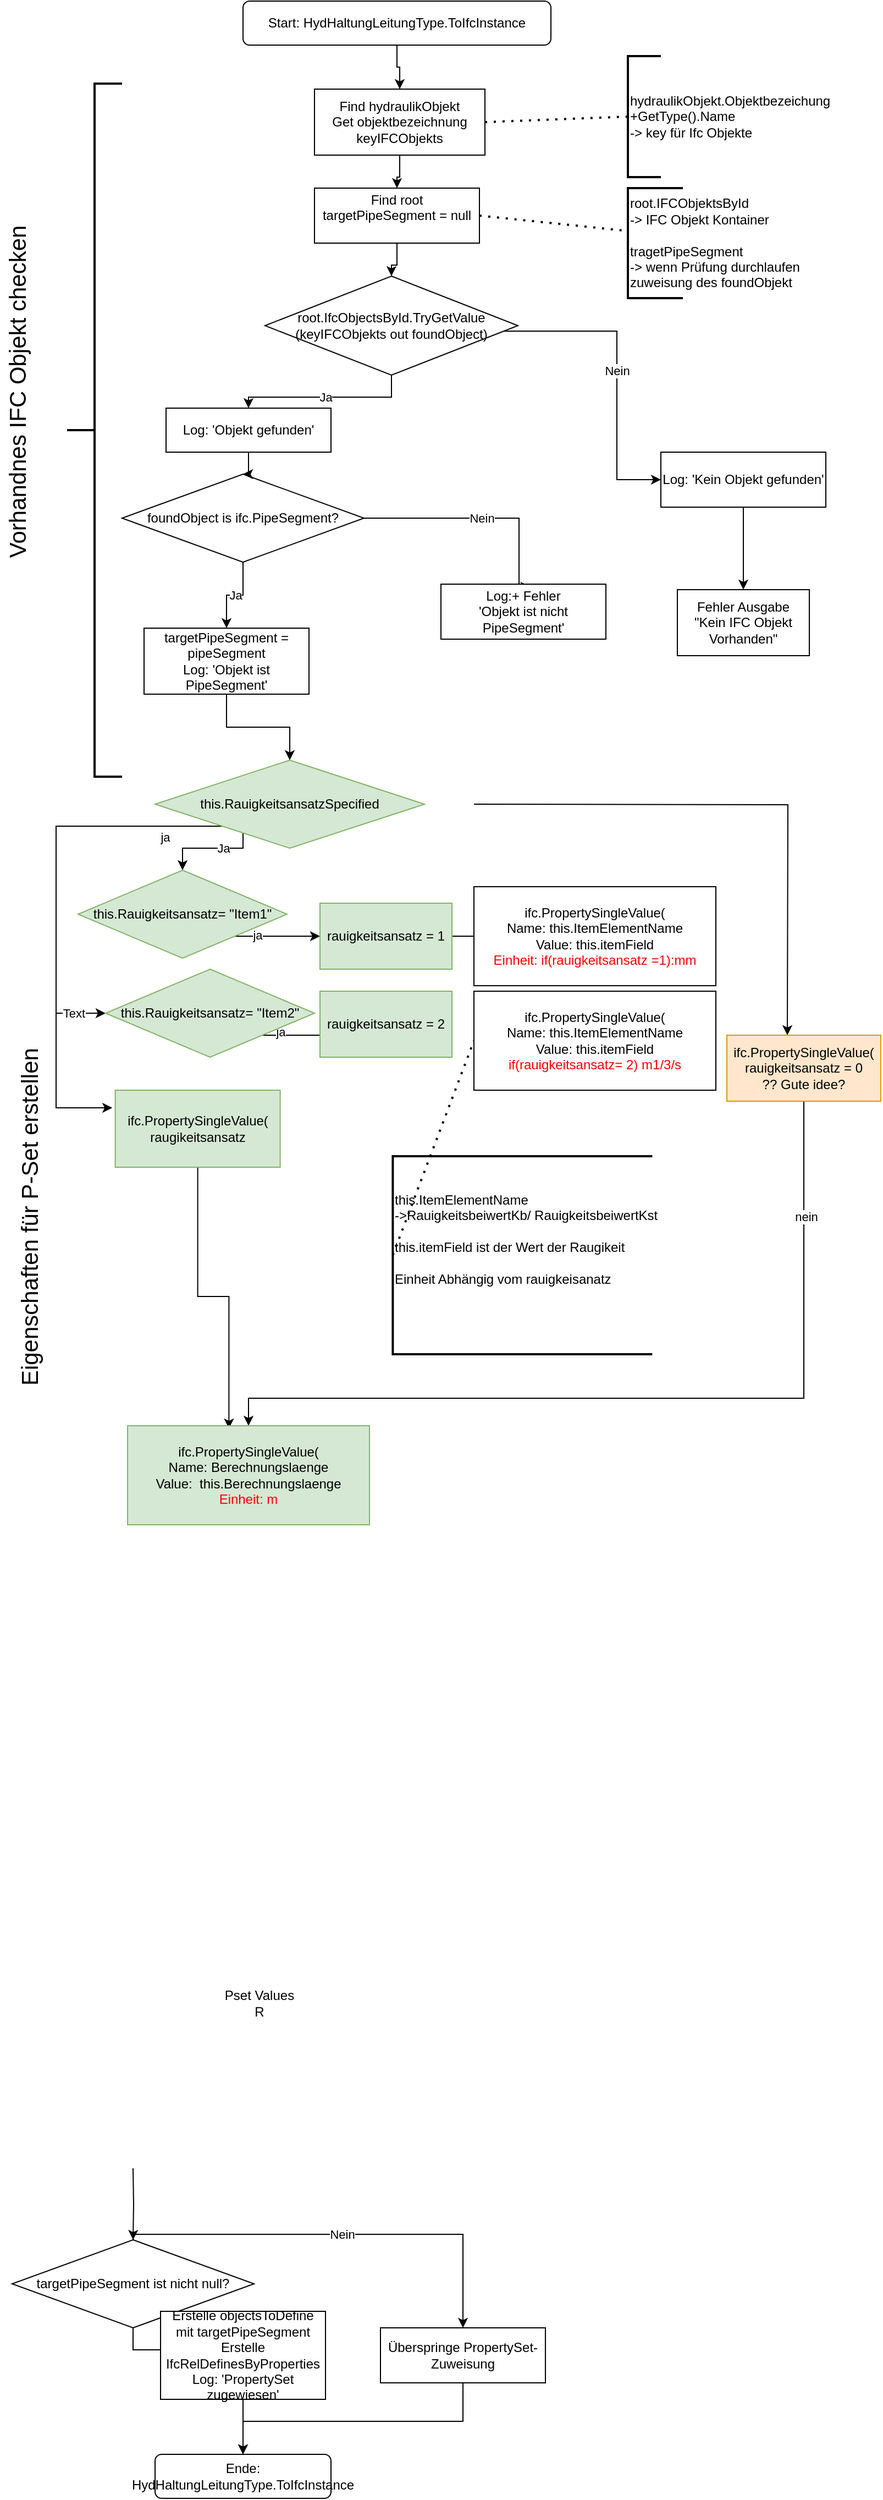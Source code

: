 <mxfile version="27.0.5">
  <diagram name="Page-1" id="I6leB8wDlI7fggWU5JeS">
    <mxGraphModel dx="1577" dy="1055" grid="1" gridSize="10" guides="1" tooltips="1" connect="1" arrows="1" fold="1" page="1" pageScale="1" pageWidth="827" pageHeight="1169" math="0" shadow="0">
      <root>
        <mxCell id="0" />
        <mxCell id="1" parent="0" />
        <mxCell id="8WQwYC8tGG0bYnsITIaO-70" value="Start: HydHaltungLeitungType.ToIfcInstance" style="rounded=1;whiteSpace=wrap;html=1;" parent="1" vertex="1">
          <mxGeometry x="270" y="20" width="280" height="40" as="geometry" />
        </mxCell>
        <mxCell id="8WQwYC8tGG0bYnsITIaO-71" value="&lt;div&gt;Find hydraulikObjekt&lt;br&gt;Get objektbezeichnung&lt;br&gt;keyIFCObjekts&lt;/div&gt;" style="whiteSpace=wrap;html=1;" parent="1" vertex="1">
          <mxGeometry x="335" y="100" width="155" height="60" as="geometry" />
        </mxCell>
        <mxCell id="8WQwYC8tGG0bYnsITIaO-72" value="Find root &lt;br&gt;targetPipeSegment = null&lt;div&gt;&lt;br&gt;&lt;/div&gt;" style="whiteSpace=wrap;html=1;" parent="1" vertex="1">
          <mxGeometry x="335" y="190" width="150" height="50" as="geometry" />
        </mxCell>
        <mxCell id="8WQwYC8tGG0bYnsITIaO-73" value="root.IfcObjectsById.TryGetValue&lt;br&gt;(keyIFCObjekts out foundObject)" style="rhombus;whiteSpace=wrap;html=1;" parent="1" vertex="1">
          <mxGeometry x="290" y="270" width="230" height="90" as="geometry" />
        </mxCell>
        <mxCell id="8WQwYC8tGG0bYnsITIaO-75" value="Ja" style="edgeStyle=orthogonalEdgeStyle;rounded=0;orthogonalLoop=1;jettySize=auto;html=1;" parent="1" source="8WQwYC8tGG0bYnsITIaO-73" target="8WQwYC8tGG0bYnsITIaO-76" edge="1">
          <mxGeometry relative="1" as="geometry">
            <mxPoint x="410" y="360" as="sourcePoint" />
          </mxGeometry>
        </mxCell>
        <mxCell id="8WQwYC8tGG0bYnsITIaO-76" value="Log: &#39;Objekt gefunden&#39;" style="whiteSpace=wrap;html=1;" parent="1" vertex="1">
          <mxGeometry x="200" y="390" width="150" height="40" as="geometry" />
        </mxCell>
        <mxCell id="8WQwYC8tGG0bYnsITIaO-77" value="foundObject is ifc.PipeSegment?" style="rhombus;whiteSpace=wrap;html=1;" parent="1" vertex="1">
          <mxGeometry x="160" y="450" width="220" height="80" as="geometry" />
        </mxCell>
        <mxCell id="8WQwYC8tGG0bYnsITIaO-78" value="Ja" style="edgeStyle=orthogonalEdgeStyle;rounded=0;orthogonalLoop=1;jettySize=auto;html=1;" parent="1" source="8WQwYC8tGG0bYnsITIaO-77" target="8WQwYC8tGG0bYnsITIaO-79" edge="1">
          <mxGeometry relative="1" as="geometry">
            <mxPoint x="410" y="540" as="sourcePoint" />
          </mxGeometry>
        </mxCell>
        <mxCell id="8WQwYC8tGG0bYnsITIaO-79" value="targetPipeSegment = pipeSegment&lt;br&gt;Log: &#39;Objekt ist PipeSegment&#39;" style="whiteSpace=wrap;html=1;" parent="1" vertex="1">
          <mxGeometry x="180" y="590" width="150" height="60" as="geometry" />
        </mxCell>
        <mxCell id="8WQwYC8tGG0bYnsITIaO-80" value="Nein" style="edgeStyle=orthogonalEdgeStyle;rounded=0;orthogonalLoop=1;jettySize=auto;html=1;exitX=1;exitY=0.5;exitDx=0;exitDy=0;entryX=0.542;entryY=0.047;entryDx=0;entryDy=0;entryPerimeter=0;" parent="1" source="8WQwYC8tGG0bYnsITIaO-77" target="8WQwYC8tGG0bYnsITIaO-81" edge="1">
          <mxGeometry relative="1" as="geometry">
            <mxPoint x="303.75" y="500.0" as="sourcePoint" />
            <mxPoint x="521.25" y="559" as="targetPoint" />
            <Array as="points">
              <mxPoint x="521" y="490" />
            </Array>
          </mxGeometry>
        </mxCell>
        <mxCell id="8WQwYC8tGG0bYnsITIaO-81" value="Log:+ Fehler&lt;br&gt; &#39;Objekt ist nicht PipeSegment&#39;" style="whiteSpace=wrap;html=1;" parent="1" vertex="1">
          <mxGeometry x="450" y="550" width="150" height="50" as="geometry" />
        </mxCell>
        <mxCell id="8WQwYC8tGG0bYnsITIaO-82" value="Nein" style="edgeStyle=orthogonalEdgeStyle;rounded=0;orthogonalLoop=1;jettySize=auto;html=1;entryX=0;entryY=0.5;entryDx=0;entryDy=0;" parent="1" source="8WQwYC8tGG0bYnsITIaO-73" target="8WQwYC8tGG0bYnsITIaO-83" edge="1">
          <mxGeometry relative="1" as="geometry">
            <mxPoint x="520" y="320" as="sourcePoint" />
            <mxPoint x="610" y="320" as="targetPoint" />
            <Array as="points">
              <mxPoint x="610" y="320" />
              <mxPoint x="610" y="455" />
            </Array>
          </mxGeometry>
        </mxCell>
        <mxCell id="3h3WluHekqM8FcVTlRh4-4" value="" style="edgeStyle=orthogonalEdgeStyle;rounded=0;orthogonalLoop=1;jettySize=auto;html=1;" edge="1" parent="1" source="8WQwYC8tGG0bYnsITIaO-83" target="3h3WluHekqM8FcVTlRh4-3">
          <mxGeometry relative="1" as="geometry" />
        </mxCell>
        <mxCell id="8WQwYC8tGG0bYnsITIaO-83" value="Log: &#39;Kein Objekt gefunden&#39;" style="whiteSpace=wrap;html=1;" parent="1" vertex="1">
          <mxGeometry x="650" y="430" width="150" height="50" as="geometry" />
        </mxCell>
        <mxCell id="8WQwYC8tGG0bYnsITIaO-85" value="targetPipeSegment ist nicht null?" style="rhombus;whiteSpace=wrap;html=1;" parent="1" vertex="1">
          <mxGeometry x="60" y="2055" width="220" height="80" as="geometry" />
        </mxCell>
        <mxCell id="8WQwYC8tGG0bYnsITIaO-86" value="Ja" style="edgeStyle=orthogonalEdgeStyle;rounded=0;orthogonalLoop=1;jettySize=auto;html=1;" parent="1" source="8WQwYC8tGG0bYnsITIaO-85" target="8WQwYC8tGG0bYnsITIaO-87" edge="1">
          <mxGeometry relative="1" as="geometry">
            <mxPoint x="270" y="2090" as="sourcePoint" />
          </mxGeometry>
        </mxCell>
        <mxCell id="8WQwYC8tGG0bYnsITIaO-87" value="Erstelle objectsToDefine mit targetPipeSegment&lt;br&gt;Erstelle IfcRelDefinesByProperties&lt;br&gt;Log: &#39;PropertySet zugewiesen&#39;" style="whiteSpace=wrap;html=1;" parent="1" vertex="1">
          <mxGeometry x="195" y="2120" width="150" height="80" as="geometry" />
        </mxCell>
        <mxCell id="8WQwYC8tGG0bYnsITIaO-88" value="Nein" style="edgeStyle=orthogonalEdgeStyle;rounded=0;orthogonalLoop=1;jettySize=auto;html=1;" parent="1" source="8WQwYC8tGG0bYnsITIaO-85" target="8WQwYC8tGG0bYnsITIaO-89" edge="1">
          <mxGeometry relative="1" as="geometry">
            <mxPoint x="380" y="2050" as="sourcePoint" />
            <mxPoint x="470" y="2050" as="targetPoint" />
            <Array as="points">
              <mxPoint x="470" y="2050" />
              <mxPoint x="470" y="2160" />
            </Array>
          </mxGeometry>
        </mxCell>
        <mxCell id="8WQwYC8tGG0bYnsITIaO-89" value="Überspringe PropertySet-Zuweisung" style="whiteSpace=wrap;html=1;" parent="1" vertex="1">
          <mxGeometry x="395" y="2135" width="150" height="50" as="geometry" />
        </mxCell>
        <mxCell id="8WQwYC8tGG0bYnsITIaO-90" value="Ende: HydHaltungLeitungType.ToIfcInstance" style="rounded=1;whiteSpace=wrap;html=1;" parent="1" vertex="1">
          <mxGeometry x="190" y="2250" width="160" height="40" as="geometry" />
        </mxCell>
        <mxCell id="8WQwYC8tGG0bYnsITIaO-91" value="" style="edgeStyle=orthogonalEdgeStyle;rounded=0;orthogonalLoop=1;jettySize=auto;html=1;" parent="1" source="8WQwYC8tGG0bYnsITIaO-70" target="8WQwYC8tGG0bYnsITIaO-71" edge="1">
          <mxGeometry relative="1" as="geometry" />
        </mxCell>
        <mxCell id="8WQwYC8tGG0bYnsITIaO-92" value="" style="edgeStyle=orthogonalEdgeStyle;rounded=0;orthogonalLoop=1;jettySize=auto;html=1;" parent="1" source="8WQwYC8tGG0bYnsITIaO-71" target="8WQwYC8tGG0bYnsITIaO-72" edge="1">
          <mxGeometry relative="1" as="geometry" />
        </mxCell>
        <mxCell id="8WQwYC8tGG0bYnsITIaO-93" value="" style="edgeStyle=orthogonalEdgeStyle;rounded=0;orthogonalLoop=1;jettySize=auto;html=1;" parent="1" source="8WQwYC8tGG0bYnsITIaO-72" target="8WQwYC8tGG0bYnsITIaO-73" edge="1">
          <mxGeometry relative="1" as="geometry" />
        </mxCell>
        <mxCell id="8WQwYC8tGG0bYnsITIaO-94" value="" style="edgeStyle=orthogonalEdgeStyle;rounded=0;orthogonalLoop=1;jettySize=auto;html=1;" parent="1" source="8WQwYC8tGG0bYnsITIaO-76" target="8WQwYC8tGG0bYnsITIaO-77" edge="1">
          <mxGeometry relative="1" as="geometry" />
        </mxCell>
        <mxCell id="8WQwYC8tGG0bYnsITIaO-95" value="" style="edgeStyle=orthogonalEdgeStyle;rounded=0;orthogonalLoop=1;jettySize=auto;html=1;" parent="1" source="8WQwYC8tGG0bYnsITIaO-79" target="3h3WluHekqM8FcVTlRh4-9" edge="1">
          <mxGeometry relative="1" as="geometry">
            <mxPoint x="290" y="720" as="targetPoint" />
          </mxGeometry>
        </mxCell>
        <mxCell id="8WQwYC8tGG0bYnsITIaO-98" value="" style="edgeStyle=orthogonalEdgeStyle;rounded=0;orthogonalLoop=1;jettySize=auto;html=1;" parent="1" target="8WQwYC8tGG0bYnsITIaO-85" edge="1">
          <mxGeometry relative="1" as="geometry">
            <mxPoint x="170" y="1990" as="sourcePoint" />
          </mxGeometry>
        </mxCell>
        <mxCell id="8WQwYC8tGG0bYnsITIaO-99" value="" style="edgeStyle=orthogonalEdgeStyle;rounded=0;orthogonalLoop=1;jettySize=auto;html=1;" parent="1" source="8WQwYC8tGG0bYnsITIaO-87" target="8WQwYC8tGG0bYnsITIaO-90" edge="1">
          <mxGeometry relative="1" as="geometry" />
        </mxCell>
        <mxCell id="8WQwYC8tGG0bYnsITIaO-100" value="" style="edgeStyle=orthogonalEdgeStyle;rounded=0;orthogonalLoop=1;jettySize=auto;html=1;" parent="1" source="8WQwYC8tGG0bYnsITIaO-89" target="8WQwYC8tGG0bYnsITIaO-90" edge="1">
          <mxGeometry relative="1" as="geometry">
            <Array as="points">
              <mxPoint x="470" y="2220" />
              <mxPoint x="270" y="2220" />
            </Array>
          </mxGeometry>
        </mxCell>
        <mxCell id="8WQwYC8tGG0bYnsITIaO-101" value="&lt;br&gt;&lt;br&gt;hydraulikObjekt.Objektbezeichung&lt;br&gt;+GetType().Name&lt;br&gt;&lt;div&gt;-&amp;gt; key für Ifc Objekte&lt;/div&gt;&lt;div&gt;&lt;br&gt;&lt;/div&gt;&lt;div&gt;&lt;br&gt;&lt;/div&gt;" style="strokeWidth=2;html=1;shape=mxgraph.flowchart.annotation_1;align=left;pointerEvents=1;" parent="1" vertex="1">
          <mxGeometry x="620" y="70" width="30" height="110" as="geometry" />
        </mxCell>
        <mxCell id="8WQwYC8tGG0bYnsITIaO-103" value="root.IFCObjektsById&lt;br&gt;-&amp;gt; IFC Objekt Kontainer&lt;br&gt;&lt;br&gt;tragetPipeSegment &lt;br&gt;-&amp;gt; wenn Prüfung durchlaufen &lt;br&gt;zuweisung des foundObjekt" style="strokeWidth=2;html=1;shape=mxgraph.flowchart.annotation_1;align=left;pointerEvents=1;" parent="1" vertex="1">
          <mxGeometry x="620" y="190" width="50" height="100" as="geometry" />
        </mxCell>
        <mxCell id="8WQwYC8tGG0bYnsITIaO-104" value="" style="endArrow=none;dashed=1;html=1;dashPattern=1 3;strokeWidth=2;rounded=0;entryX=-0.047;entryY=0.387;entryDx=0;entryDy=0;entryPerimeter=0;exitX=1;exitY=0.5;exitDx=0;exitDy=0;" parent="1" source="8WQwYC8tGG0bYnsITIaO-72" target="8WQwYC8tGG0bYnsITIaO-103" edge="1">
          <mxGeometry width="50" height="50" relative="1" as="geometry">
            <mxPoint x="510" y="350" as="sourcePoint" />
            <mxPoint x="560" y="300" as="targetPoint" />
          </mxGeometry>
        </mxCell>
        <mxCell id="8WQwYC8tGG0bYnsITIaO-105" value="" style="endArrow=none;dashed=1;html=1;dashPattern=1 3;strokeWidth=2;rounded=0;exitX=1;exitY=0.5;exitDx=0;exitDy=0;entryX=0;entryY=0.5;entryDx=0;entryDy=0;entryPerimeter=0;" parent="1" source="8WQwYC8tGG0bYnsITIaO-71" target="8WQwYC8tGG0bYnsITIaO-101" edge="1">
          <mxGeometry width="50" height="50" relative="1" as="geometry">
            <mxPoint x="510" y="130" as="sourcePoint" />
            <mxPoint x="600" y="150" as="targetPoint" />
          </mxGeometry>
        </mxCell>
        <mxCell id="3h3WluHekqM8FcVTlRh4-3" value="Fehler Ausgabe&lt;br&gt;&quot;Kein IFC Objekt Vorhanden&quot;" style="whiteSpace=wrap;html=1;" vertex="1" parent="1">
          <mxGeometry x="665" y="555" width="120" height="60" as="geometry" />
        </mxCell>
        <mxCell id="3h3WluHekqM8FcVTlRh4-6" value="" style="strokeWidth=2;html=1;shape=mxgraph.flowchart.annotation_2;align=left;labelPosition=right;pointerEvents=1;" vertex="1" parent="1">
          <mxGeometry x="110" y="95" width="50" height="630" as="geometry" />
        </mxCell>
        <mxCell id="3h3WluHekqM8FcVTlRh4-7" value="&lt;font style=&quot;font-size: 21px;&quot;&gt;Vorhandnes IFC Objekt checken&lt;/font&gt;" style="text;html=1;align=center;verticalAlign=middle;whiteSpace=wrap;rounded=0;rotation=-90;" vertex="1" parent="1">
          <mxGeometry x="-130" y="360" width="388.93" height="30" as="geometry" />
        </mxCell>
        <mxCell id="3h3WluHekqM8FcVTlRh4-8" value="&lt;font style=&quot;font-size: 21px;&quot;&gt;Eigenschaften für P-Set erstellen&lt;/font&gt;" style="text;html=1;align=center;verticalAlign=middle;whiteSpace=wrap;rounded=0;rotation=-90;" vertex="1" parent="1">
          <mxGeometry x="-118.93" y="1110" width="388.93" height="30" as="geometry" />
        </mxCell>
        <mxCell id="3h3WluHekqM8FcVTlRh4-11" value="Ja" style="edgeStyle=orthogonalEdgeStyle;rounded=0;orthogonalLoop=1;jettySize=auto;html=1;exitX=0;exitY=1;exitDx=0;exitDy=0;" edge="1" parent="1" source="3h3WluHekqM8FcVTlRh4-9" target="3h3WluHekqM8FcVTlRh4-13">
          <mxGeometry relative="1" as="geometry">
            <mxPoint x="250" y="860" as="targetPoint" />
            <Array as="points">
              <mxPoint x="270" y="770" />
              <mxPoint x="270" y="790" />
              <mxPoint x="215" y="790" />
            </Array>
          </mxGeometry>
        </mxCell>
        <mxCell id="3h3WluHekqM8FcVTlRh4-18" style="edgeStyle=orthogonalEdgeStyle;rounded=0;orthogonalLoop=1;jettySize=auto;html=1;exitX=0;exitY=1;exitDx=0;exitDy=0;entryX=0;entryY=0.5;entryDx=0;entryDy=0;" edge="1" parent="1" source="3h3WluHekqM8FcVTlRh4-9" target="3h3WluHekqM8FcVTlRh4-19">
          <mxGeometry relative="1" as="geometry">
            <mxPoint x="170" y="1110" as="targetPoint" />
            <Array as="points">
              <mxPoint x="100" y="770" />
              <mxPoint x="100" y="940" />
            </Array>
          </mxGeometry>
        </mxCell>
        <mxCell id="3h3WluHekqM8FcVTlRh4-39" value="Text" style="edgeLabel;html=1;align=center;verticalAlign=middle;resizable=0;points=[];" vertex="1" connectable="0" parent="3h3WluHekqM8FcVTlRh4-18">
          <mxGeometry x="0.837" relative="1" as="geometry">
            <mxPoint as="offset" />
          </mxGeometry>
        </mxCell>
        <mxCell id="3h3WluHekqM8FcVTlRh4-23" style="edgeStyle=orthogonalEdgeStyle;rounded=0;orthogonalLoop=1;jettySize=auto;html=1;exitX=0;exitY=1;exitDx=0;exitDy=0;entryX=-0.018;entryY=0.233;entryDx=0;entryDy=0;entryPerimeter=0;" edge="1" parent="1" source="3h3WluHekqM8FcVTlRh4-9" target="3h3WluHekqM8FcVTlRh4-25">
          <mxGeometry relative="1" as="geometry">
            <mxPoint x="140" y="1030" as="targetPoint" />
            <mxPoint x="261.22" y="770" as="sourcePoint" />
            <Array as="points">
              <mxPoint x="100" y="770" />
              <mxPoint x="100" y="1026" />
              <mxPoint x="151" y="1026" />
            </Array>
          </mxGeometry>
        </mxCell>
        <mxCell id="3h3WluHekqM8FcVTlRh4-38" value="ja" style="edgeLabel;html=1;align=center;verticalAlign=middle;resizable=0;points=[];" vertex="1" connectable="0" parent="3h3WluHekqM8FcVTlRh4-23">
          <mxGeometry x="-0.747" y="1" relative="1" as="geometry">
            <mxPoint x="5" y="9" as="offset" />
          </mxGeometry>
        </mxCell>
        <mxCell id="3h3WluHekqM8FcVTlRh4-34" style="rounded=0;orthogonalLoop=1;jettySize=auto;html=1;exitX=0.5;exitY=1;exitDx=0;exitDy=0;entryX=0.5;entryY=0;entryDx=0;entryDy=0;edgeStyle=elbowEdgeStyle;elbow=vertical;" edge="1" parent="1" source="3h3WluHekqM8FcVTlRh4-40" target="3h3WluHekqM8FcVTlRh4-36">
          <mxGeometry relative="1" as="geometry">
            <mxPoint x="240" y="1600" as="targetPoint" />
            <Array as="points">
              <mxPoint x="500" y="1290" />
            </Array>
          </mxGeometry>
        </mxCell>
        <mxCell id="3h3WluHekqM8FcVTlRh4-35" value="nein" style="edgeLabel;html=1;align=center;verticalAlign=middle;resizable=0;points=[];" vertex="1" connectable="0" parent="3h3WluHekqM8FcVTlRh4-34">
          <mxGeometry x="-0.737" y="2" relative="1" as="geometry">
            <mxPoint as="offset" />
          </mxGeometry>
        </mxCell>
        <mxCell id="3h3WluHekqM8FcVTlRh4-41" style="edgeStyle=orthogonalEdgeStyle;rounded=0;orthogonalLoop=1;jettySize=auto;html=1;entryX=0.5;entryY=0;entryDx=0;entryDy=0;" edge="1" parent="1">
          <mxGeometry relative="1" as="geometry">
            <mxPoint x="480.0" y="750" as="sourcePoint" />
            <mxPoint x="765" y="960" as="targetPoint" />
          </mxGeometry>
        </mxCell>
        <mxCell id="3h3WluHekqM8FcVTlRh4-9" value="this.RauigkeitsansatzSpecified" style="rhombus;whiteSpace=wrap;html=1;fillColor=#d5e8d4;strokeColor=#82b366;" vertex="1" parent="1">
          <mxGeometry x="190" y="710" width="245" height="80" as="geometry" />
        </mxCell>
        <mxCell id="3h3WluHekqM8FcVTlRh4-14" style="edgeStyle=orthogonalEdgeStyle;rounded=0;orthogonalLoop=1;jettySize=auto;html=1;exitX=0;exitY=1;exitDx=0;exitDy=0;" edge="1" parent="1" source="3h3WluHekqM8FcVTlRh4-13" target="3h3WluHekqM8FcVTlRh4-17">
          <mxGeometry relative="1" as="geometry">
            <mxPoint x="160" y="910" as="targetPoint" />
          </mxGeometry>
        </mxCell>
        <mxCell id="3h3WluHekqM8FcVTlRh4-16" value="ja" style="edgeLabel;html=1;align=center;verticalAlign=middle;resizable=0;points=[];" vertex="1" connectable="0" parent="3h3WluHekqM8FcVTlRh4-14">
          <mxGeometry x="0.2" y="1" relative="1" as="geometry">
            <mxPoint as="offset" />
          </mxGeometry>
        </mxCell>
        <mxCell id="3h3WluHekqM8FcVTlRh4-13" value="this.Rauigkeitsansatz= &quot;Item1&quot;" style="rhombus;whiteSpace=wrap;html=1;fillColor=#d5e8d4;strokeColor=#82b366;" vertex="1" parent="1">
          <mxGeometry x="120" y="810" width="190" height="80" as="geometry" />
        </mxCell>
        <mxCell id="3h3WluHekqM8FcVTlRh4-42" style="edgeStyle=orthogonalEdgeStyle;rounded=0;orthogonalLoop=1;jettySize=auto;html=1;" edge="1" parent="1" source="3h3WluHekqM8FcVTlRh4-17">
          <mxGeometry relative="1" as="geometry">
            <mxPoint x="500" y="870" as="targetPoint" />
          </mxGeometry>
        </mxCell>
        <mxCell id="3h3WluHekqM8FcVTlRh4-17" value="rauigkeitsansatz = 1" style="rounded=0;whiteSpace=wrap;html=1;fillColor=#d5e8d4;strokeColor=#82b366;" vertex="1" parent="1">
          <mxGeometry x="340" y="840" width="120" height="60" as="geometry" />
        </mxCell>
        <mxCell id="3h3WluHekqM8FcVTlRh4-20" style="edgeStyle=orthogonalEdgeStyle;rounded=0;orthogonalLoop=1;jettySize=auto;html=1;exitX=0;exitY=1;exitDx=0;exitDy=0;" edge="1" parent="1" source="3h3WluHekqM8FcVTlRh4-19" target="3h3WluHekqM8FcVTlRh4-21">
          <mxGeometry relative="1" as="geometry">
            <mxPoint x="217.714" y="1180" as="targetPoint" />
          </mxGeometry>
        </mxCell>
        <mxCell id="3h3WluHekqM8FcVTlRh4-22" value="ja" style="edgeLabel;html=1;align=center;verticalAlign=middle;resizable=0;points=[];" vertex="1" connectable="0" parent="3h3WluHekqM8FcVTlRh4-20">
          <mxGeometry x="-0.192" y="2" relative="1" as="geometry">
            <mxPoint x="42" y="-1" as="offset" />
          </mxGeometry>
        </mxCell>
        <mxCell id="3h3WluHekqM8FcVTlRh4-19" value="this.Rauigkeitsansatz= &quot;Item2&quot;" style="rhombus;whiteSpace=wrap;html=1;fillColor=#d5e8d4;strokeColor=#82b366;" vertex="1" parent="1">
          <mxGeometry x="145" y="900" width="190" height="80" as="geometry" />
        </mxCell>
        <mxCell id="3h3WluHekqM8FcVTlRh4-21" value="rauigkeitsansatz = 2" style="rounded=0;whiteSpace=wrap;html=1;fillColor=#d5e8d4;strokeColor=#82b366;" vertex="1" parent="1">
          <mxGeometry x="340.004" y="920" width="120" height="60" as="geometry" />
        </mxCell>
        <mxCell id="3h3WluHekqM8FcVTlRh4-24" value="Pset Values&lt;br&gt;R" style="text;html=1;align=center;verticalAlign=middle;whiteSpace=wrap;rounded=0;" vertex="1" parent="1">
          <mxGeometry x="85" y="1730" width="400" height="220" as="geometry" />
        </mxCell>
        <mxCell id="3h3WluHekqM8FcVTlRh4-27" value="" style="edgeStyle=orthogonalEdgeStyle;rounded=0;orthogonalLoop=1;jettySize=auto;html=1;entryX=0.419;entryY=0.028;entryDx=0;entryDy=0;entryPerimeter=0;" edge="1" parent="1" source="3h3WluHekqM8FcVTlRh4-25" target="3h3WluHekqM8FcVTlRh4-36">
          <mxGeometry relative="1" as="geometry">
            <mxPoint x="230.0" y="1135" as="targetPoint" />
          </mxGeometry>
        </mxCell>
        <mxCell id="3h3WluHekqM8FcVTlRh4-25" value="ifc.PropertySingleValue(&lt;br&gt;raugikeitsansatz" style="rounded=0;whiteSpace=wrap;html=1;fillColor=#d5e8d4;strokeColor=#82b366;" vertex="1" parent="1">
          <mxGeometry x="153.8" y="1010" width="150" height="70" as="geometry" />
        </mxCell>
        <mxCell id="3h3WluHekqM8FcVTlRh4-31" value="this.ItemElementName &lt;br&gt;&lt;div&gt; -&amp;gt;RauigkeitsbeiwertKb/ RauigkeitsbeiwertKst &lt;br&gt;&lt;/div&gt;&lt;div&gt;&lt;br&gt;&lt;/div&gt;&lt;div&gt;this.itemField ist der Wert der Raugikeit&lt;br&gt;&lt;br&gt;Einheit Abhängig vom rauigkeisanatz&lt;br&gt;&lt;br&gt;&lt;br&gt;&lt;/div&gt;" style="strokeWidth=2;html=1;shape=mxgraph.flowchart.annotation_1;align=left;pointerEvents=1;" vertex="1" parent="1">
          <mxGeometry x="406.2" y="1070" width="236" height="180" as="geometry" />
        </mxCell>
        <mxCell id="3h3WluHekqM8FcVTlRh4-33" value="" style="endArrow=none;dashed=1;html=1;dashPattern=1 3;strokeWidth=2;rounded=0;entryX=0;entryY=0.5;entryDx=0;entryDy=0;exitX=0;exitY=0.5;exitDx=0;exitDy=0;exitPerimeter=0;" edge="1" parent="1" source="3h3WluHekqM8FcVTlRh4-31" target="3h3WluHekqM8FcVTlRh4-44">
          <mxGeometry width="50" height="50" relative="1" as="geometry">
            <mxPoint x="756.2" y="1065" as="sourcePoint" />
            <mxPoint x="340.0" y="1180" as="targetPoint" />
          </mxGeometry>
        </mxCell>
        <mxCell id="3h3WluHekqM8FcVTlRh4-36" value="ifc.PropertySingleValue(&lt;br&gt;Name: Berechnungslaenge&lt;br&gt;Value:&amp;nbsp; this.Berechnungslaenge&lt;br&gt;&lt;span style=&quot;color: rgb(255, 0, 0);&quot;&gt;Einheit: m&lt;/span&gt;" style="whiteSpace=wrap;html=1;rounded=0;fillColor=#d5e8d4;strokeColor=#82b366;" vertex="1" parent="1">
          <mxGeometry x="165" y="1315" width="220" height="90" as="geometry" />
        </mxCell>
        <mxCell id="3h3WluHekqM8FcVTlRh4-40" value="ifc.PropertySingleValue(&lt;br&gt;rauigkeitsansatz = 0&lt;br&gt;?? Gute idee?" style="rounded=0;whiteSpace=wrap;html=1;fillColor=#ffe6cc;strokeColor=#d79b00;" vertex="1" parent="1">
          <mxGeometry x="710" y="960" width="140" height="60" as="geometry" />
        </mxCell>
        <mxCell id="3h3WluHekqM8FcVTlRh4-43" value="ifc.PropertySingleValue(&lt;br&gt;Name: this.ItemElementName&lt;br&gt;Value: this.itemField&lt;br&gt;&lt;span style=&quot;color: light-dark(rgb(255, 0, 0), rgb(237, 237, 237));&quot;&gt;Einheit: if(rauigkeitsansatz =1):mm&lt;/span&gt;" style="whiteSpace=wrap;html=1;rounded=0;" vertex="1" parent="1">
          <mxGeometry x="480" y="825" width="220" height="90" as="geometry" />
        </mxCell>
        <mxCell id="3h3WluHekqM8FcVTlRh4-44" value="ifc.PropertySingleValue(&lt;br&gt;Name: this.ItemElementName&lt;br&gt;Value: this.itemField&lt;span style=&quot;color: light-dark(rgb(255, 0, 0), rgb(237, 237, 237));&quot;&gt;&lt;br&gt;if(rauigkeitsansatz= 2) m&lt;span class=&quot;Hoch&quot;&gt;1/3&lt;/span&gt;/s&lt;/span&gt;" style="whiteSpace=wrap;html=1;rounded=0;" vertex="1" parent="1">
          <mxGeometry x="480" y="920" width="220" height="90" as="geometry" />
        </mxCell>
      </root>
    </mxGraphModel>
  </diagram>
</mxfile>
